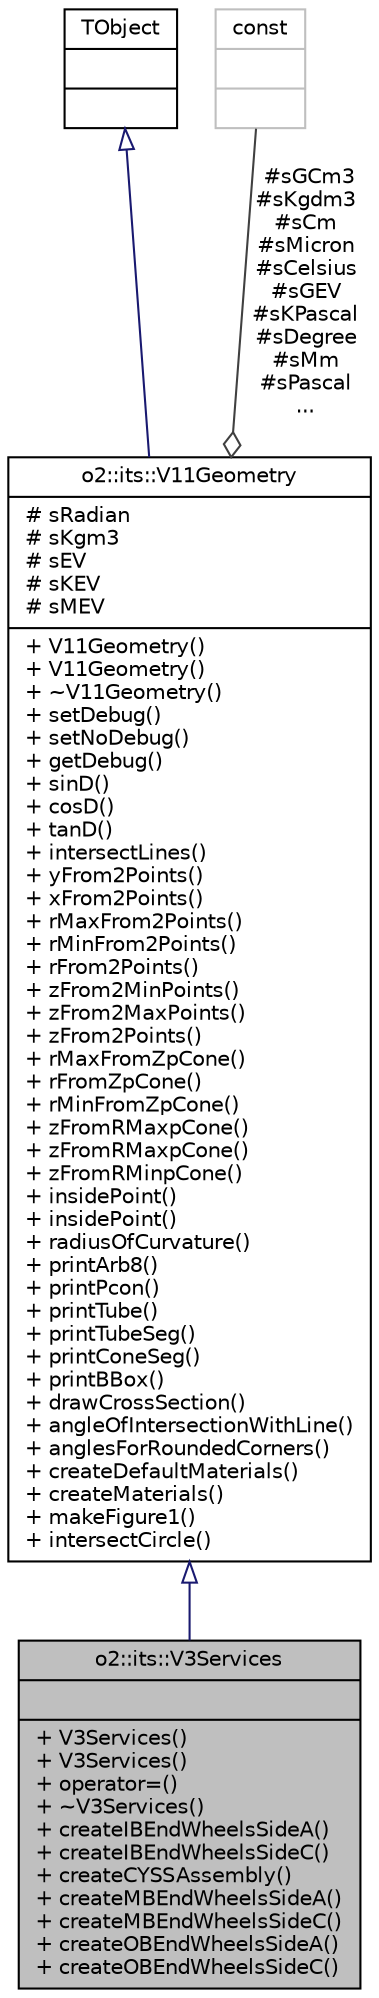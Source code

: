 digraph "o2::its::V3Services"
{
 // INTERACTIVE_SVG=YES
  bgcolor="transparent";
  edge [fontname="Helvetica",fontsize="10",labelfontname="Helvetica",labelfontsize="10"];
  node [fontname="Helvetica",fontsize="10",shape=record];
  Node1 [label="{o2::its::V3Services\n||+ V3Services()\l+ V3Services()\l+ operator=()\l+ ~V3Services()\l+ createIBEndWheelsSideA()\l+ createIBEndWheelsSideC()\l+ createCYSSAssembly()\l+ createMBEndWheelsSideA()\l+ createMBEndWheelsSideC()\l+ createOBEndWheelsSideA()\l+ createOBEndWheelsSideC()\l}",height=0.2,width=0.4,color="black", fillcolor="grey75", style="filled", fontcolor="black"];
  Node2 -> Node1 [dir="back",color="midnightblue",fontsize="10",style="solid",arrowtail="onormal",fontname="Helvetica"];
  Node2 [label="{o2::its::V11Geometry\n|# sRadian\l# sKgm3\l# sEV\l# sKEV\l# sMEV\l|+ V11Geometry()\l+ V11Geometry()\l+ ~V11Geometry()\l+ setDebug()\l+ setNoDebug()\l+ getDebug()\l+ sinD()\l+ cosD()\l+ tanD()\l+ intersectLines()\l+ yFrom2Points()\l+ xFrom2Points()\l+ rMaxFrom2Points()\l+ rMinFrom2Points()\l+ rFrom2Points()\l+ zFrom2MinPoints()\l+ zFrom2MaxPoints()\l+ zFrom2Points()\l+ rMaxFromZpCone()\l+ rFromZpCone()\l+ rMinFromZpCone()\l+ zFromRMaxpCone()\l+ zFromRMaxpCone()\l+ zFromRMinpCone()\l+ insidePoint()\l+ insidePoint()\l+ radiusOfCurvature()\l+ printArb8()\l+ printPcon()\l+ printTube()\l+ printTubeSeg()\l+ printConeSeg()\l+ printBBox()\l+ drawCrossSection()\l+ angleOfIntersectionWithLine()\l+ anglesForRoundedCorners()\l+ createDefaultMaterials()\l+ createMaterials()\l+ makeFigure1()\l+ intersectCircle()\l}",height=0.2,width=0.4,color="black",URL="$d3/d6b/classo2_1_1its_1_1V11Geometry.html"];
  Node3 -> Node2 [dir="back",color="midnightblue",fontsize="10",style="solid",arrowtail="onormal",fontname="Helvetica"];
  Node3 [label="{TObject\n||}",height=0.2,width=0.4,color="black",URL="$d5/d0f/classTObject.html"];
  Node4 -> Node2 [color="grey25",fontsize="10",style="solid",label=" #sGCm3\n#sKgdm3\n#sCm\n#sMicron\n#sCelsius\n#sGEV\n#sKPascal\n#sDegree\n#sMm\n#sPascal\n..." ,arrowhead="odiamond",fontname="Helvetica"];
  Node4 [label="{const\n||}",height=0.2,width=0.4,color="grey75"];
}
